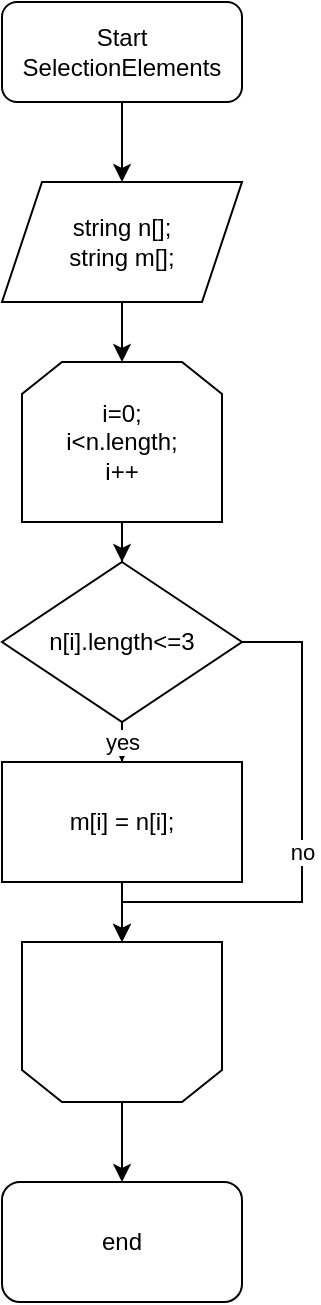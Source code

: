 <mxfile version="20.3.0"><diagram id="H7s9gEw_J_mTYQq0NMTw" name="Страница 1"><mxGraphModel dx="1422" dy="790" grid="1" gridSize="10" guides="1" tooltips="1" connect="1" arrows="1" fold="1" page="1" pageScale="1" pageWidth="827" pageHeight="1169" math="0" shadow="0"><root><mxCell id="0"/><mxCell id="1" parent="0"/><mxCell id="S8W1h5j3Ha0Dk5i1pv1e-12" value="" style="edgeStyle=orthogonalEdgeStyle;rounded=0;orthogonalLoop=1;jettySize=auto;html=1;" edge="1" parent="1" source="S8W1h5j3Ha0Dk5i1pv1e-1" target="S8W1h5j3Ha0Dk5i1pv1e-7"><mxGeometry relative="1" as="geometry"/></mxCell><mxCell id="S8W1h5j3Ha0Dk5i1pv1e-1" value="&lt;div&gt;Start&lt;br&gt;&lt;/div&gt;&lt;div&gt;SelectionElements&lt;/div&gt;" style="rounded=1;whiteSpace=wrap;html=1;" vertex="1" parent="1"><mxGeometry x="330" y="70" width="120" height="50" as="geometry"/></mxCell><mxCell id="S8W1h5j3Ha0Dk5i1pv1e-15" value="" style="edgeStyle=orthogonalEdgeStyle;rounded=0;orthogonalLoop=1;jettySize=auto;html=1;" edge="1" parent="1" source="S8W1h5j3Ha0Dk5i1pv1e-2" target="S8W1h5j3Ha0Dk5i1pv1e-14"><mxGeometry relative="1" as="geometry"/></mxCell><mxCell id="S8W1h5j3Ha0Dk5i1pv1e-2" value="" style="shape=loopLimit;whiteSpace=wrap;html=1;direction=west;" vertex="1" parent="1"><mxGeometry x="340" y="540" width="100" height="80" as="geometry"/></mxCell><mxCell id="S8W1h5j3Ha0Dk5i1pv1e-8" style="edgeStyle=orthogonalEdgeStyle;rounded=0;orthogonalLoop=1;jettySize=auto;html=1;" edge="1" parent="1" source="S8W1h5j3Ha0Dk5i1pv1e-3" target="S8W1h5j3Ha0Dk5i1pv1e-4"><mxGeometry relative="1" as="geometry"/></mxCell><mxCell id="S8W1h5j3Ha0Dk5i1pv1e-3" value="&lt;div&gt;i=0;&lt;/div&gt;&lt;div&gt;i&amp;lt;n.length;&lt;/div&gt;&lt;div&gt;i++&lt;/div&gt;" style="shape=loopLimit;whiteSpace=wrap;html=1;" vertex="1" parent="1"><mxGeometry x="340" y="250" width="100" height="80" as="geometry"/></mxCell><mxCell id="S8W1h5j3Ha0Dk5i1pv1e-9" value="yes" style="edgeStyle=orthogonalEdgeStyle;rounded=0;orthogonalLoop=1;jettySize=auto;html=1;entryX=0.5;entryY=0;entryDx=0;entryDy=0;" edge="1" parent="1" source="S8W1h5j3Ha0Dk5i1pv1e-4" target="S8W1h5j3Ha0Dk5i1pv1e-6"><mxGeometry relative="1" as="geometry"/></mxCell><mxCell id="S8W1h5j3Ha0Dk5i1pv1e-10" value="no" style="edgeStyle=orthogonalEdgeStyle;rounded=0;orthogonalLoop=1;jettySize=auto;html=1;entryX=0.5;entryY=1;entryDx=0;entryDy=0;" edge="1" parent="1" source="S8W1h5j3Ha0Dk5i1pv1e-4" target="S8W1h5j3Ha0Dk5i1pv1e-2"><mxGeometry relative="1" as="geometry"><Array as="points"><mxPoint x="480" y="390"/><mxPoint x="480" y="520"/><mxPoint x="390" y="520"/></Array></mxGeometry></mxCell><mxCell id="S8W1h5j3Ha0Dk5i1pv1e-4" value="n[i].length&amp;lt;=3" style="rhombus;whiteSpace=wrap;html=1;" vertex="1" parent="1"><mxGeometry x="330" y="350" width="120" height="80" as="geometry"/></mxCell><mxCell id="S8W1h5j3Ha0Dk5i1pv1e-11" style="edgeStyle=orthogonalEdgeStyle;rounded=0;orthogonalLoop=1;jettySize=auto;html=1;entryX=0.5;entryY=1;entryDx=0;entryDy=0;" edge="1" parent="1" source="S8W1h5j3Ha0Dk5i1pv1e-6" target="S8W1h5j3Ha0Dk5i1pv1e-2"><mxGeometry relative="1" as="geometry"><mxPoint x="390" y="530" as="targetPoint"/></mxGeometry></mxCell><mxCell id="S8W1h5j3Ha0Dk5i1pv1e-6" value="m[i] = n[i];" style="rounded=0;whiteSpace=wrap;html=1;" vertex="1" parent="1"><mxGeometry x="330" y="450" width="120" height="60" as="geometry"/></mxCell><mxCell id="S8W1h5j3Ha0Dk5i1pv1e-13" value="" style="edgeStyle=orthogonalEdgeStyle;rounded=0;orthogonalLoop=1;jettySize=auto;html=1;" edge="1" parent="1" source="S8W1h5j3Ha0Dk5i1pv1e-7" target="S8W1h5j3Ha0Dk5i1pv1e-3"><mxGeometry relative="1" as="geometry"/></mxCell><mxCell id="S8W1h5j3Ha0Dk5i1pv1e-7" value="&lt;div&gt;string n[];&lt;/div&gt;&lt;div&gt;string m[];&lt;br&gt;&lt;/div&gt;" style="shape=parallelogram;perimeter=parallelogramPerimeter;whiteSpace=wrap;html=1;fixedSize=1;" vertex="1" parent="1"><mxGeometry x="330" y="160" width="120" height="60" as="geometry"/></mxCell><mxCell id="S8W1h5j3Ha0Dk5i1pv1e-14" value="end" style="rounded=1;whiteSpace=wrap;html=1;" vertex="1" parent="1"><mxGeometry x="330" y="660" width="120" height="60" as="geometry"/></mxCell></root></mxGraphModel></diagram></mxfile>